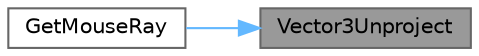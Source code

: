 digraph "Vector3Unproject"
{
 // LATEX_PDF_SIZE
  bgcolor="transparent";
  edge [fontname=Helvetica,fontsize=10,labelfontname=Helvetica,labelfontsize=10];
  node [fontname=Helvetica,fontsize=10,shape=box,height=0.2,width=0.4];
  rankdir="RL";
  Node1 [id="Node000001",label="Vector3Unproject",height=0.2,width=0.4,color="gray40", fillcolor="grey60", style="filled", fontcolor="black",tooltip=" "];
  Node1 -> Node2 [id="edge1_Node000001_Node000002",dir="back",color="steelblue1",style="solid",tooltip=" "];
  Node2 [id="Node000002",label="GetMouseRay",height=0.2,width=0.4,color="grey40", fillcolor="white", style="filled",URL="$_classes_2lib_2rcore_8c.html#adebca695e64d03e8b0df5f89148f438b",tooltip=" "];
}
